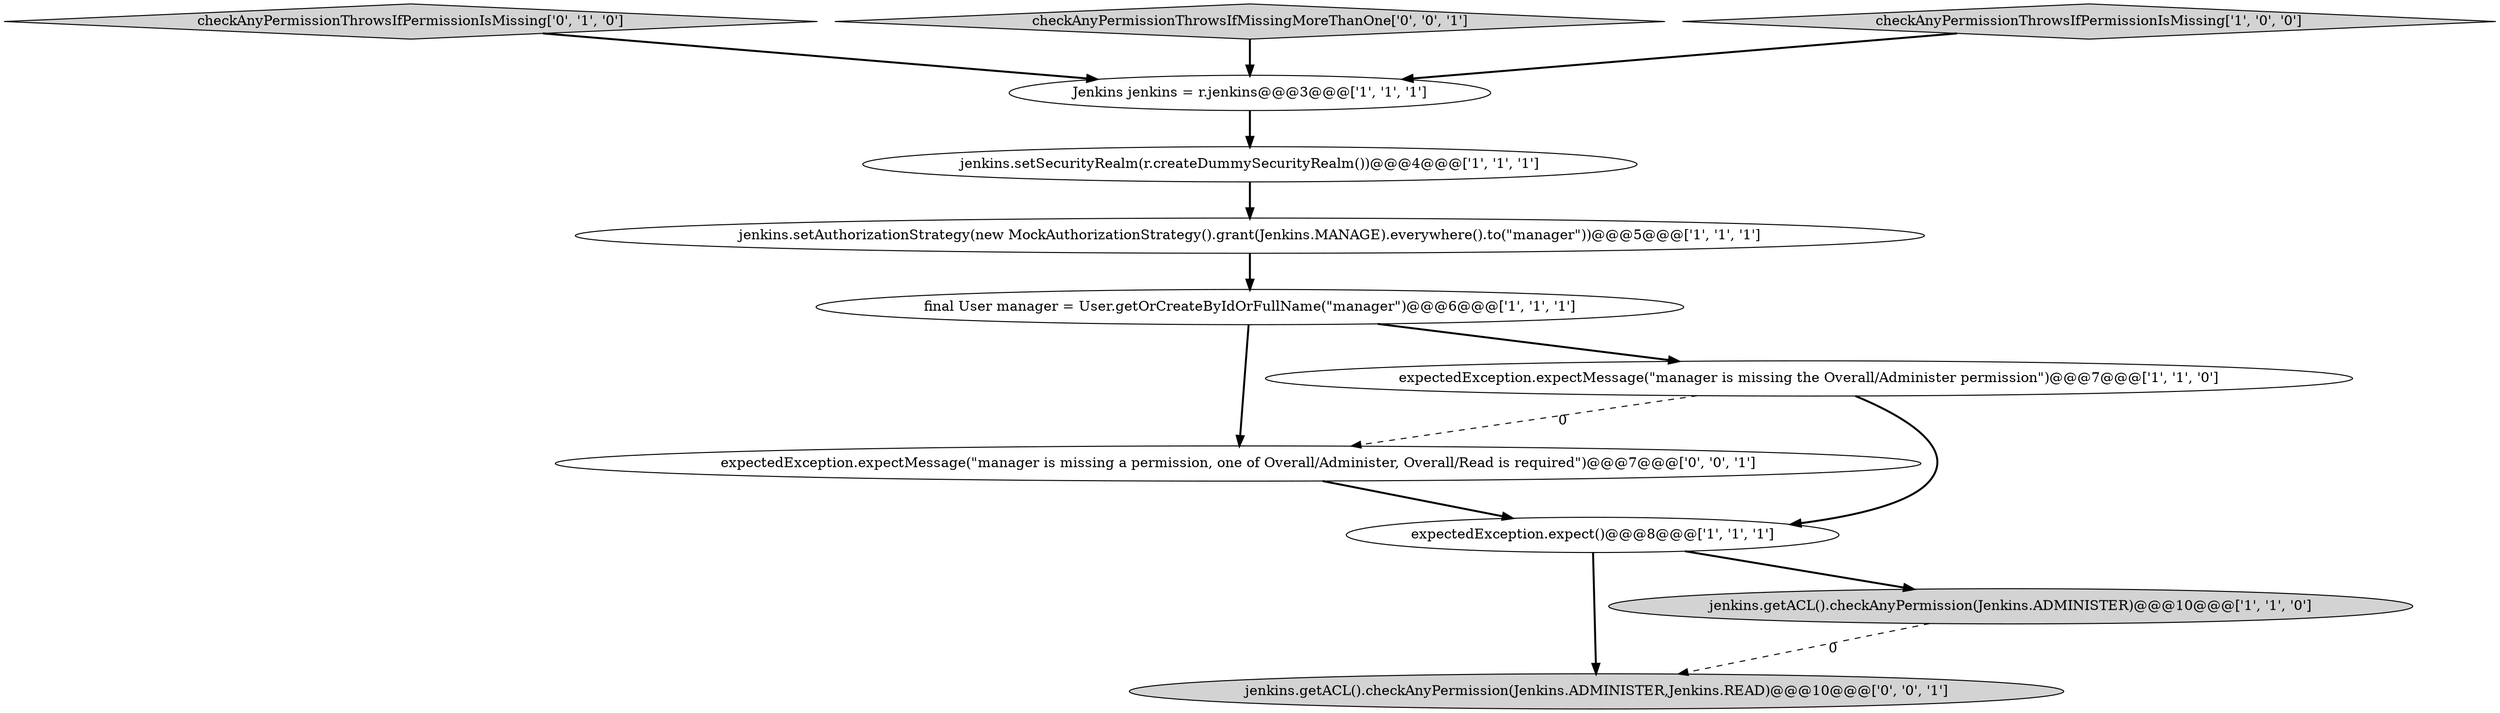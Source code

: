 digraph {
10 [style = filled, label = "jenkins.getACL().checkAnyPermission(Jenkins.ADMINISTER,Jenkins.READ)@@@10@@@['0', '0', '1']", fillcolor = lightgray, shape = ellipse image = "AAA0AAABBB3BBB"];
0 [style = filled, label = "final User manager = User.getOrCreateByIdOrFullName(\"manager\")@@@6@@@['1', '1', '1']", fillcolor = white, shape = ellipse image = "AAA0AAABBB1BBB"];
8 [style = filled, label = "checkAnyPermissionThrowsIfPermissionIsMissing['0', '1', '0']", fillcolor = lightgray, shape = diamond image = "AAA0AAABBB2BBB"];
11 [style = filled, label = "checkAnyPermissionThrowsIfMissingMoreThanOne['0', '0', '1']", fillcolor = lightgray, shape = diamond image = "AAA0AAABBB3BBB"];
1 [style = filled, label = "expectedException.expect()@@@8@@@['1', '1', '1']", fillcolor = white, shape = ellipse image = "AAA0AAABBB1BBB"];
9 [style = filled, label = "expectedException.expectMessage(\"manager is missing a permission, one of Overall/Administer, Overall/Read is required\")@@@7@@@['0', '0', '1']", fillcolor = white, shape = ellipse image = "AAA0AAABBB3BBB"];
2 [style = filled, label = "jenkins.setSecurityRealm(r.createDummySecurityRealm())@@@4@@@['1', '1', '1']", fillcolor = white, shape = ellipse image = "AAA0AAABBB1BBB"];
5 [style = filled, label = "expectedException.expectMessage(\"manager is missing the Overall/Administer permission\")@@@7@@@['1', '1', '0']", fillcolor = white, shape = ellipse image = "AAA0AAABBB1BBB"];
3 [style = filled, label = "jenkins.setAuthorizationStrategy(new MockAuthorizationStrategy().grant(Jenkins.MANAGE).everywhere().to(\"manager\"))@@@5@@@['1', '1', '1']", fillcolor = white, shape = ellipse image = "AAA0AAABBB1BBB"];
7 [style = filled, label = "Jenkins jenkins = r.jenkins@@@3@@@['1', '1', '1']", fillcolor = white, shape = ellipse image = "AAA0AAABBB1BBB"];
4 [style = filled, label = "jenkins.getACL().checkAnyPermission(Jenkins.ADMINISTER)@@@10@@@['1', '1', '0']", fillcolor = lightgray, shape = ellipse image = "AAA0AAABBB1BBB"];
6 [style = filled, label = "checkAnyPermissionThrowsIfPermissionIsMissing['1', '0', '0']", fillcolor = lightgray, shape = diamond image = "AAA0AAABBB1BBB"];
8->7 [style = bold, label=""];
5->1 [style = bold, label=""];
5->9 [style = dashed, label="0"];
1->4 [style = bold, label=""];
0->9 [style = bold, label=""];
6->7 [style = bold, label=""];
9->1 [style = bold, label=""];
4->10 [style = dashed, label="0"];
1->10 [style = bold, label=""];
7->2 [style = bold, label=""];
11->7 [style = bold, label=""];
3->0 [style = bold, label=""];
2->3 [style = bold, label=""];
0->5 [style = bold, label=""];
}
